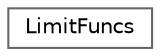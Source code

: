 digraph "Graphical Class Hierarchy"
{
 // LATEX_PDF_SIZE
  bgcolor="transparent";
  edge [fontname=Helvetica,fontsize=10,labelfontname=Helvetica,labelfontsize=10];
  node [fontname=Helvetica,fontsize=10,shape=box,height=0.2,width=0.4];
  rankdir="LR";
  Node0 [id="Node000000",label="LimitFuncs",height=0.2,width=0.4,color="grey40", fillcolor="white", style="filled",URL="$classFoam_1_1limitFuncs_1_1LimitFuncs.html",tooltip="Class to create NVD/TVD limited weighting-factors."];
}

